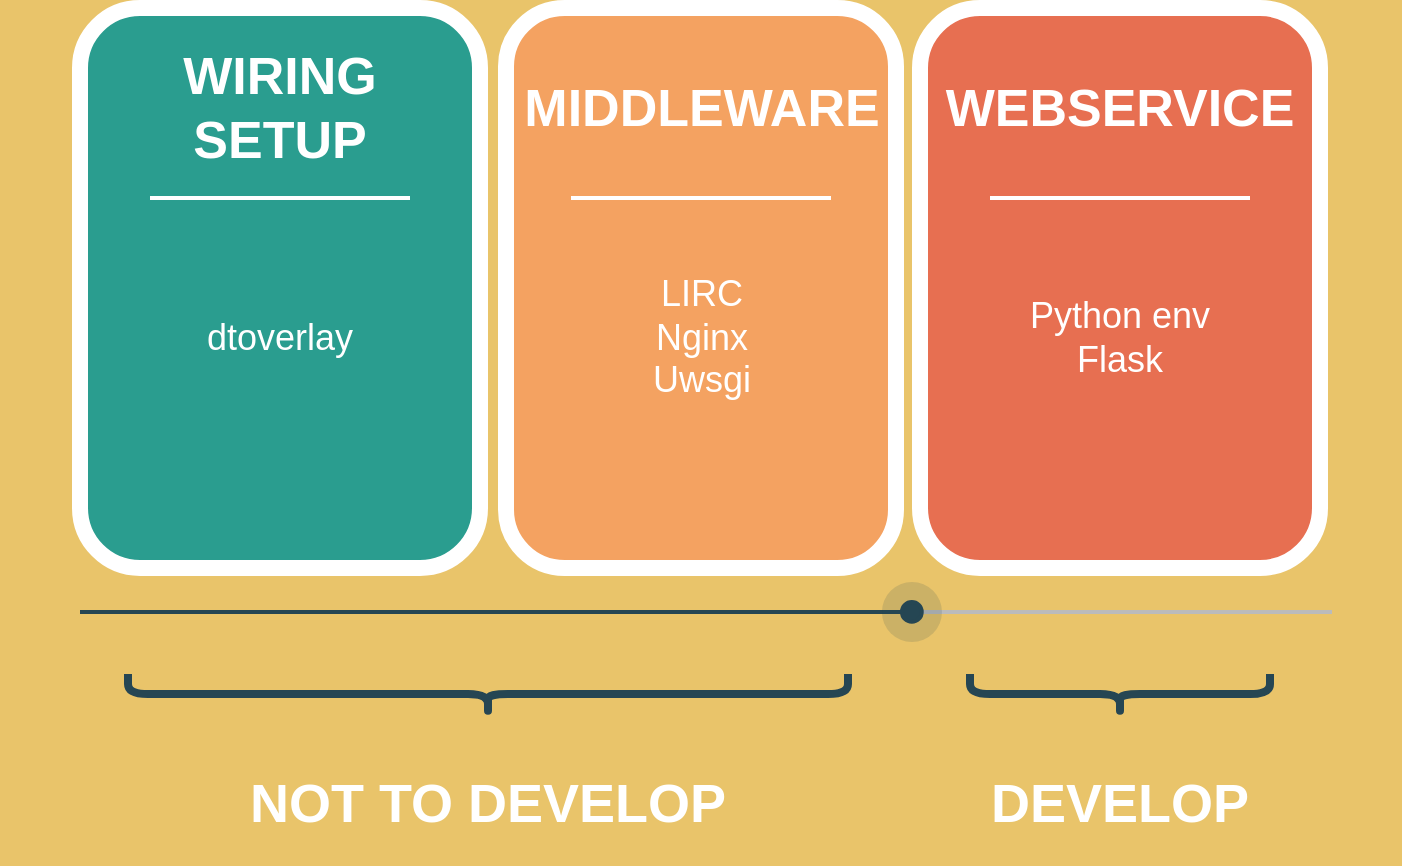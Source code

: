 <mxfile version="13.4.9" type="device"><diagram name="Page-1" id="12e1b939-464a-85fe-373e-61e167be1490"><mxGraphModel dx="1108" dy="604" grid="1" gridSize="10" guides="1" tooltips="1" connect="1" arrows="1" fold="1" page="1" pageScale="1.5" pageWidth="1169" pageHeight="827" background="#E9C46A" math="0" shadow="0"><root><mxCell id="0"/><mxCell id="1" parent="0"/><mxCell id="60da8b9f42644d3a-2" value="" style="whiteSpace=wrap;html=1;rounded=1;shadow=0;strokeWidth=8;fontSize=20;align=center;strokeColor=#FFFFFF;direction=north;fillColor=#2A9D8F;" parent="1" vertex="1"><mxGeometry x="440" y="540" width="200" height="280" as="geometry"/></mxCell><mxCell id="60da8b9f42644d3a-17" value="" style="whiteSpace=wrap;html=1;rounded=1;shadow=0;strokeWidth=8;fontSize=20;align=center;strokeColor=#FFFFFF;fillColor=#F4A261;" parent="1" vertex="1"><mxGeometry x="653" y="540" width="195" height="280" as="geometry"/></mxCell><mxCell id="60da8b9f42644d3a-3" value="&lt;div style=&quot;font-size: 26px&quot;&gt;&lt;font style=&quot;font-size: 26px&quot;&gt;WIRING&lt;/font&gt;&lt;/div&gt;&lt;div style=&quot;font-size: 26px&quot;&gt;&lt;font style=&quot;font-size: 26px&quot;&gt;SETUP&lt;br style=&quot;font-size: 26px;&quot;&gt;&lt;/font&gt;&lt;/div&gt;" style="text;html=1;strokeColor=none;fillColor=none;align=center;verticalAlign=middle;whiteSpace=wrap;rounded=0;shadow=0;fontSize=26;fontColor=#FFFFFF;fontStyle=1" parent="1" vertex="1"><mxGeometry x="400" y="560" width="280" height="60" as="geometry"/></mxCell><mxCell id="60da8b9f42644d3a-6" value="" style="line;strokeWidth=2;html=1;rounded=0;shadow=0;fontSize=27;align=center;fillColor=none;strokeColor=#FFFFFF;" parent="1" vertex="1"><mxGeometry x="475" y="630" width="130" height="10" as="geometry"/></mxCell><mxCell id="60da8b9f42644d3a-18" value="&lt;div style=&quot;font-size: 26px&quot;&gt;&lt;font style=&quot;font-size: 26px&quot;&gt;MIDDLEWARE&lt;/font&gt;&lt;/div&gt;" style="text;html=1;strokeColor=none;fillColor=none;align=center;verticalAlign=middle;whiteSpace=wrap;rounded=0;shadow=0;fontSize=27;fontColor=#FFFFFF;fontStyle=1" parent="1" vertex="1"><mxGeometry x="610.5" y="560" width="280" height="60" as="geometry"/></mxCell><mxCell id="60da8b9f42644d3a-19" value="&lt;font style=&quot;font-size: 18px&quot;&gt;dtoverlay&lt;/font&gt;" style="text;html=1;strokeColor=none;fillColor=none;align=center;verticalAlign=middle;whiteSpace=wrap;rounded=0;shadow=0;fontSize=14;fontColor=#FFFFFF;" parent="1" vertex="1"><mxGeometry x="495" y="660" width="90" height="90" as="geometry"/></mxCell><mxCell id="60da8b9f42644d3a-24" value="" style="whiteSpace=wrap;html=1;rounded=1;shadow=0;strokeWidth=8;fontSize=20;align=center;strokeColor=#FFFFFF;fillColor=#E76F51;" parent="1" vertex="1"><mxGeometry x="860" y="540" width="200" height="280" as="geometry"/></mxCell><mxCell id="60da8b9f42644d3a-25" value="&lt;div style=&quot;font-size: 26px&quot;&gt;&lt;font style=&quot;font-size: 26px&quot;&gt;WEBSERVICE&lt;/font&gt;&lt;/div&gt;" style="text;html=1;strokeColor=none;fillColor=none;align=center;verticalAlign=middle;whiteSpace=wrap;rounded=0;shadow=0;fontSize=27;fontColor=#FFFFFF;fontStyle=1" parent="1" vertex="1"><mxGeometry x="820" y="560" width="280" height="60" as="geometry"/></mxCell><mxCell id="62LguMtryqg3OaD3Hisu-1" value="" style="dashed=0;verticalLabelPosition=bottom;verticalAlign=top;align=center;shape=mxgraph.gmdl.sliderFocused;barPos=66.45;opacity=100;strokeWidth=2;handleSize=30;shadow=0;strokeColor=#264653;fillColor=#264653;" vertex="1" parent="1"><mxGeometry x="440" y="807" width="626" height="70" as="geometry"/></mxCell><mxCell id="62LguMtryqg3OaD3Hisu-2" value="" style="shape=curlyBracket;whiteSpace=wrap;html=1;rounded=1;direction=north;strokeWidth=4;strokeColor=#264653;" vertex="1" parent="1"><mxGeometry x="464" y="873" width="360" height="20" as="geometry"/></mxCell><mxCell id="62LguMtryqg3OaD3Hisu-3" value="" style="shape=curlyBracket;whiteSpace=wrap;html=1;rounded=1;direction=north;strokeWidth=4;strokeColor=#264653;" vertex="1" parent="1"><mxGeometry x="885" y="873" width="150" height="20" as="geometry"/></mxCell><mxCell id="62LguMtryqg3OaD3Hisu-4" value="&lt;div style=&quot;font-size: 18px&quot;&gt;&lt;font style=&quot;font-size: 18px&quot;&gt;LIRC&lt;/font&gt;&lt;/div&gt;&lt;div style=&quot;font-size: 18px&quot;&gt;&lt;font style=&quot;font-size: 18px&quot;&gt;Nginx&lt;/font&gt;&lt;/div&gt;&lt;div style=&quot;font-size: 18px&quot;&gt;&lt;font style=&quot;font-size: 18px&quot;&gt;Uwsgi&lt;br&gt;&lt;/font&gt;&lt;/div&gt;" style="text;html=1;strokeColor=none;fillColor=none;align=center;verticalAlign=middle;whiteSpace=wrap;rounded=0;shadow=0;fontSize=14;fontColor=#FFFFFF;" vertex="1" parent="1"><mxGeometry x="688.5" y="660" width="124" height="90" as="geometry"/></mxCell><mxCell id="62LguMtryqg3OaD3Hisu-5" value="&lt;div style=&quot;font-size: 18px&quot;&gt;&lt;font style=&quot;font-size: 18px&quot;&gt;Python env&lt;/font&gt;&lt;/div&gt;&lt;div style=&quot;font-size: 18px&quot;&gt;&lt;font style=&quot;font-size: 18px&quot;&gt;Flask&lt;br&gt;&lt;/font&gt;&lt;/div&gt;" style="text;html=1;strokeColor=none;fillColor=none;align=center;verticalAlign=middle;whiteSpace=wrap;rounded=0;shadow=0;fontSize=14;fontColor=#FFFFFF;" vertex="1" parent="1"><mxGeometry x="895" y="660" width="130" height="90" as="geometry"/></mxCell><mxCell id="62LguMtryqg3OaD3Hisu-6" value="" style="line;strokeWidth=2;html=1;rounded=0;shadow=0;fontSize=27;align=center;fillColor=none;strokeColor=#FFFFFF;" vertex="1" parent="1"><mxGeometry x="685.5" y="630" width="130" height="10" as="geometry"/></mxCell><mxCell id="62LguMtryqg3OaD3Hisu-7" value="" style="line;strokeWidth=2;html=1;rounded=0;shadow=0;fontSize=27;align=center;fillColor=none;strokeColor=#FFFFFF;" vertex="1" parent="1"><mxGeometry x="895" y="630" width="130" height="10" as="geometry"/></mxCell><mxCell id="62LguMtryqg3OaD3Hisu-10" value="NOT TO DEVELOP" style="text;html=1;strokeColor=none;fillColor=none;align=center;verticalAlign=middle;whiteSpace=wrap;rounded=0;shadow=0;fontSize=27;fontColor=#FFFFFF;fontStyle=1" vertex="1" parent="1"><mxGeometry x="504" y="908" width="280" height="60" as="geometry"/></mxCell><mxCell id="62LguMtryqg3OaD3Hisu-11" value="DEVELOP" style="text;html=1;strokeColor=none;fillColor=none;align=center;verticalAlign=middle;whiteSpace=wrap;rounded=0;shadow=0;fontSize=27;fontColor=#FFFFFF;fontStyle=1" vertex="1" parent="1"><mxGeometry x="820" y="908" width="280" height="60" as="geometry"/></mxCell></root></mxGraphModel></diagram></mxfile>